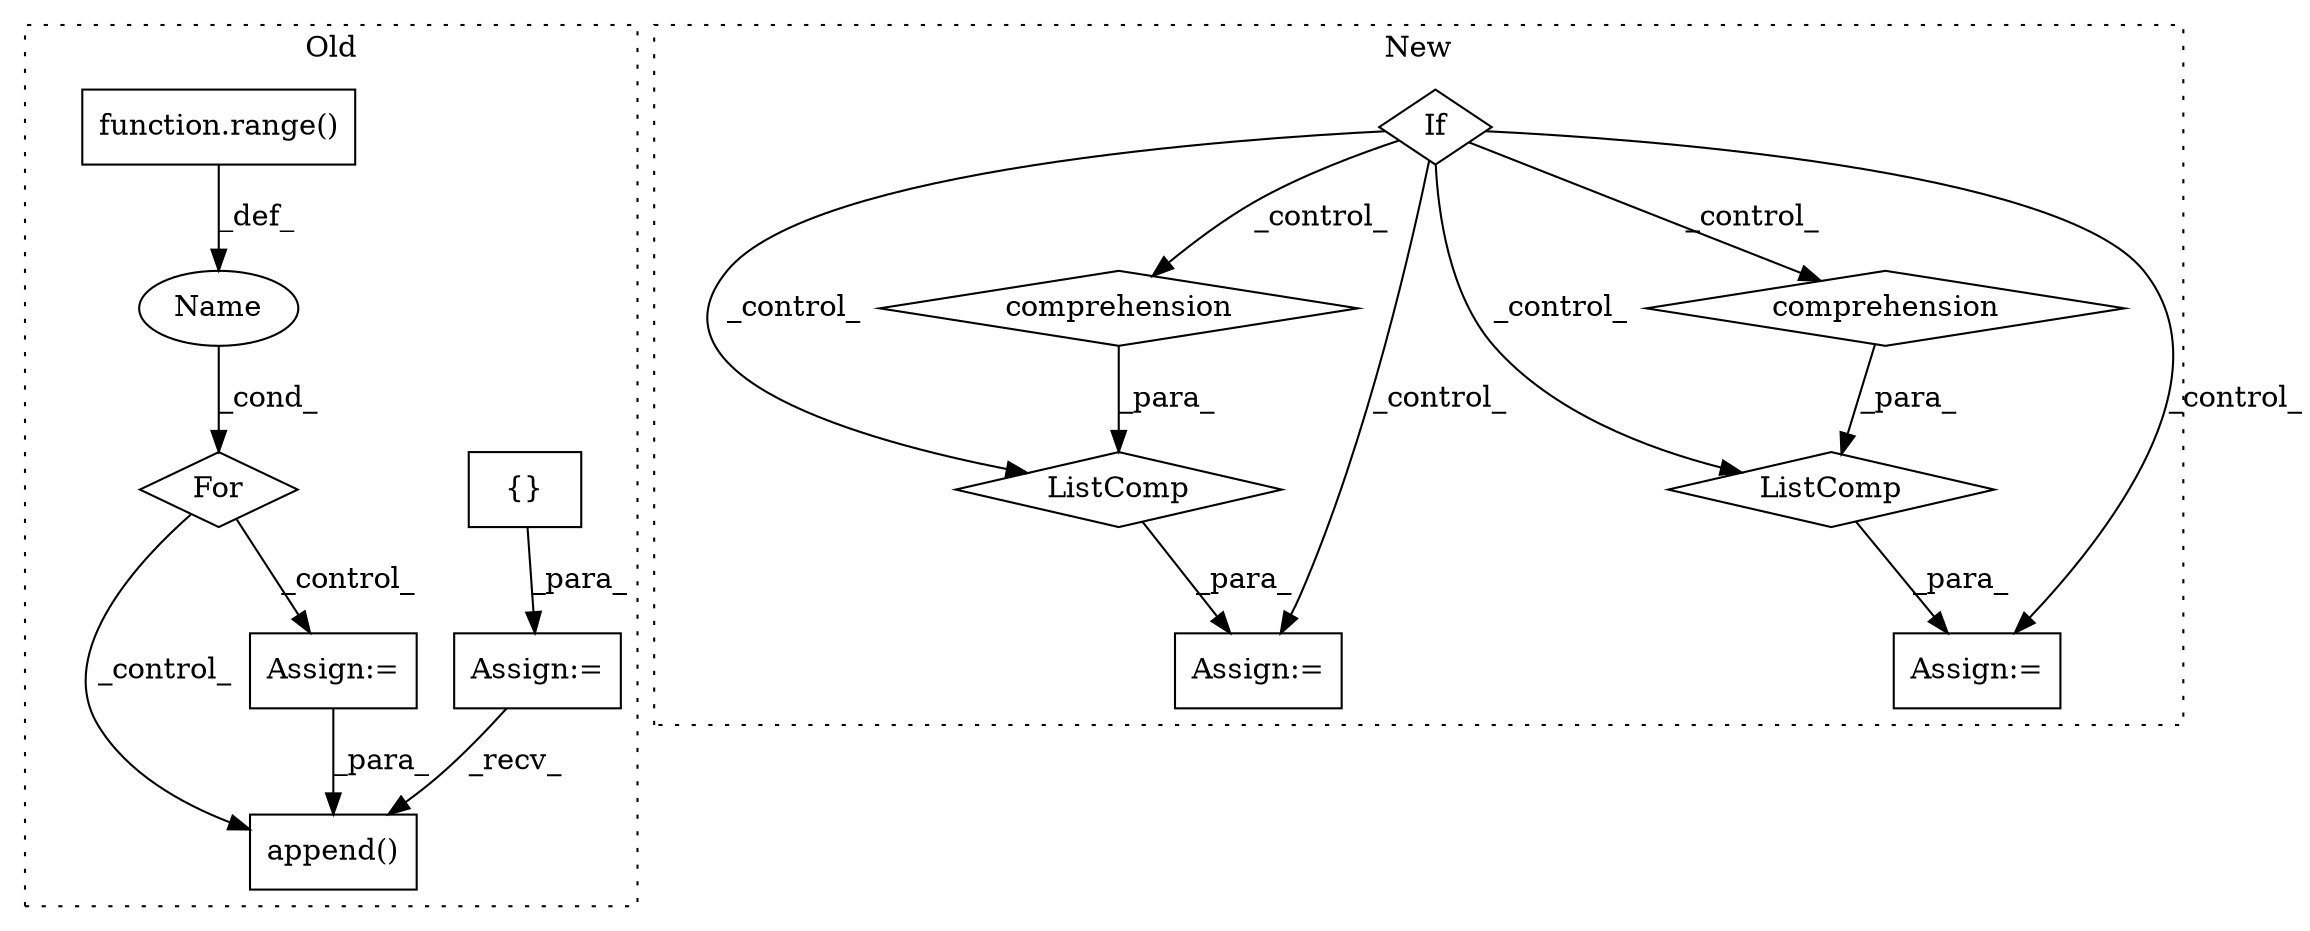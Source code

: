 digraph G {
subgraph cluster0 {
1 [label="{}" a="59" s="8581,8581" l="2,1" shape="box"];
4 [label="Assign:=" a="68" s="8578" l="3" shape="box"];
6 [label="append()" a="75" s="9219,9236" l="13,1" shape="box"];
7 [label="For" a="107" s="8592,8627" l="4,14" shape="diamond"];
8 [label="Name" a="87" s="8596" l="1" shape="ellipse"];
9 [label="function.range()" a="75" s="8601,8626" l="6,1" shape="box"];
14 [label="Assign:=" a="68" s="9030" l="3" shape="box"];
label = "Old";
style="dotted";
}
subgraph cluster1 {
2 [label="ListComp" a="106" s="9493" l="51" shape="diamond"];
3 [label="comprehension" a="45" s="9512" l="3" shape="diamond"];
5 [label="Assign:=" a="68" s="9490" l="3" shape="box"];
10 [label="If" a="96" s="9441" l="3" shape="diamond"];
11 [label="comprehension" a="45" s="9603" l="3" shape="diamond"];
12 [label="Assign:=" a="68" s="9576" l="3" shape="box"];
13 [label="ListComp" a="106" s="9579" l="53" shape="diamond"];
label = "New";
style="dotted";
}
1 -> 4 [label="_para_"];
2 -> 5 [label="_para_"];
3 -> 2 [label="_para_"];
4 -> 6 [label="_recv_"];
7 -> 6 [label="_control_"];
7 -> 14 [label="_control_"];
8 -> 7 [label="_cond_"];
9 -> 8 [label="_def_"];
10 -> 11 [label="_control_"];
10 -> 3 [label="_control_"];
10 -> 12 [label="_control_"];
10 -> 13 [label="_control_"];
10 -> 2 [label="_control_"];
10 -> 5 [label="_control_"];
11 -> 13 [label="_para_"];
13 -> 12 [label="_para_"];
14 -> 6 [label="_para_"];
}